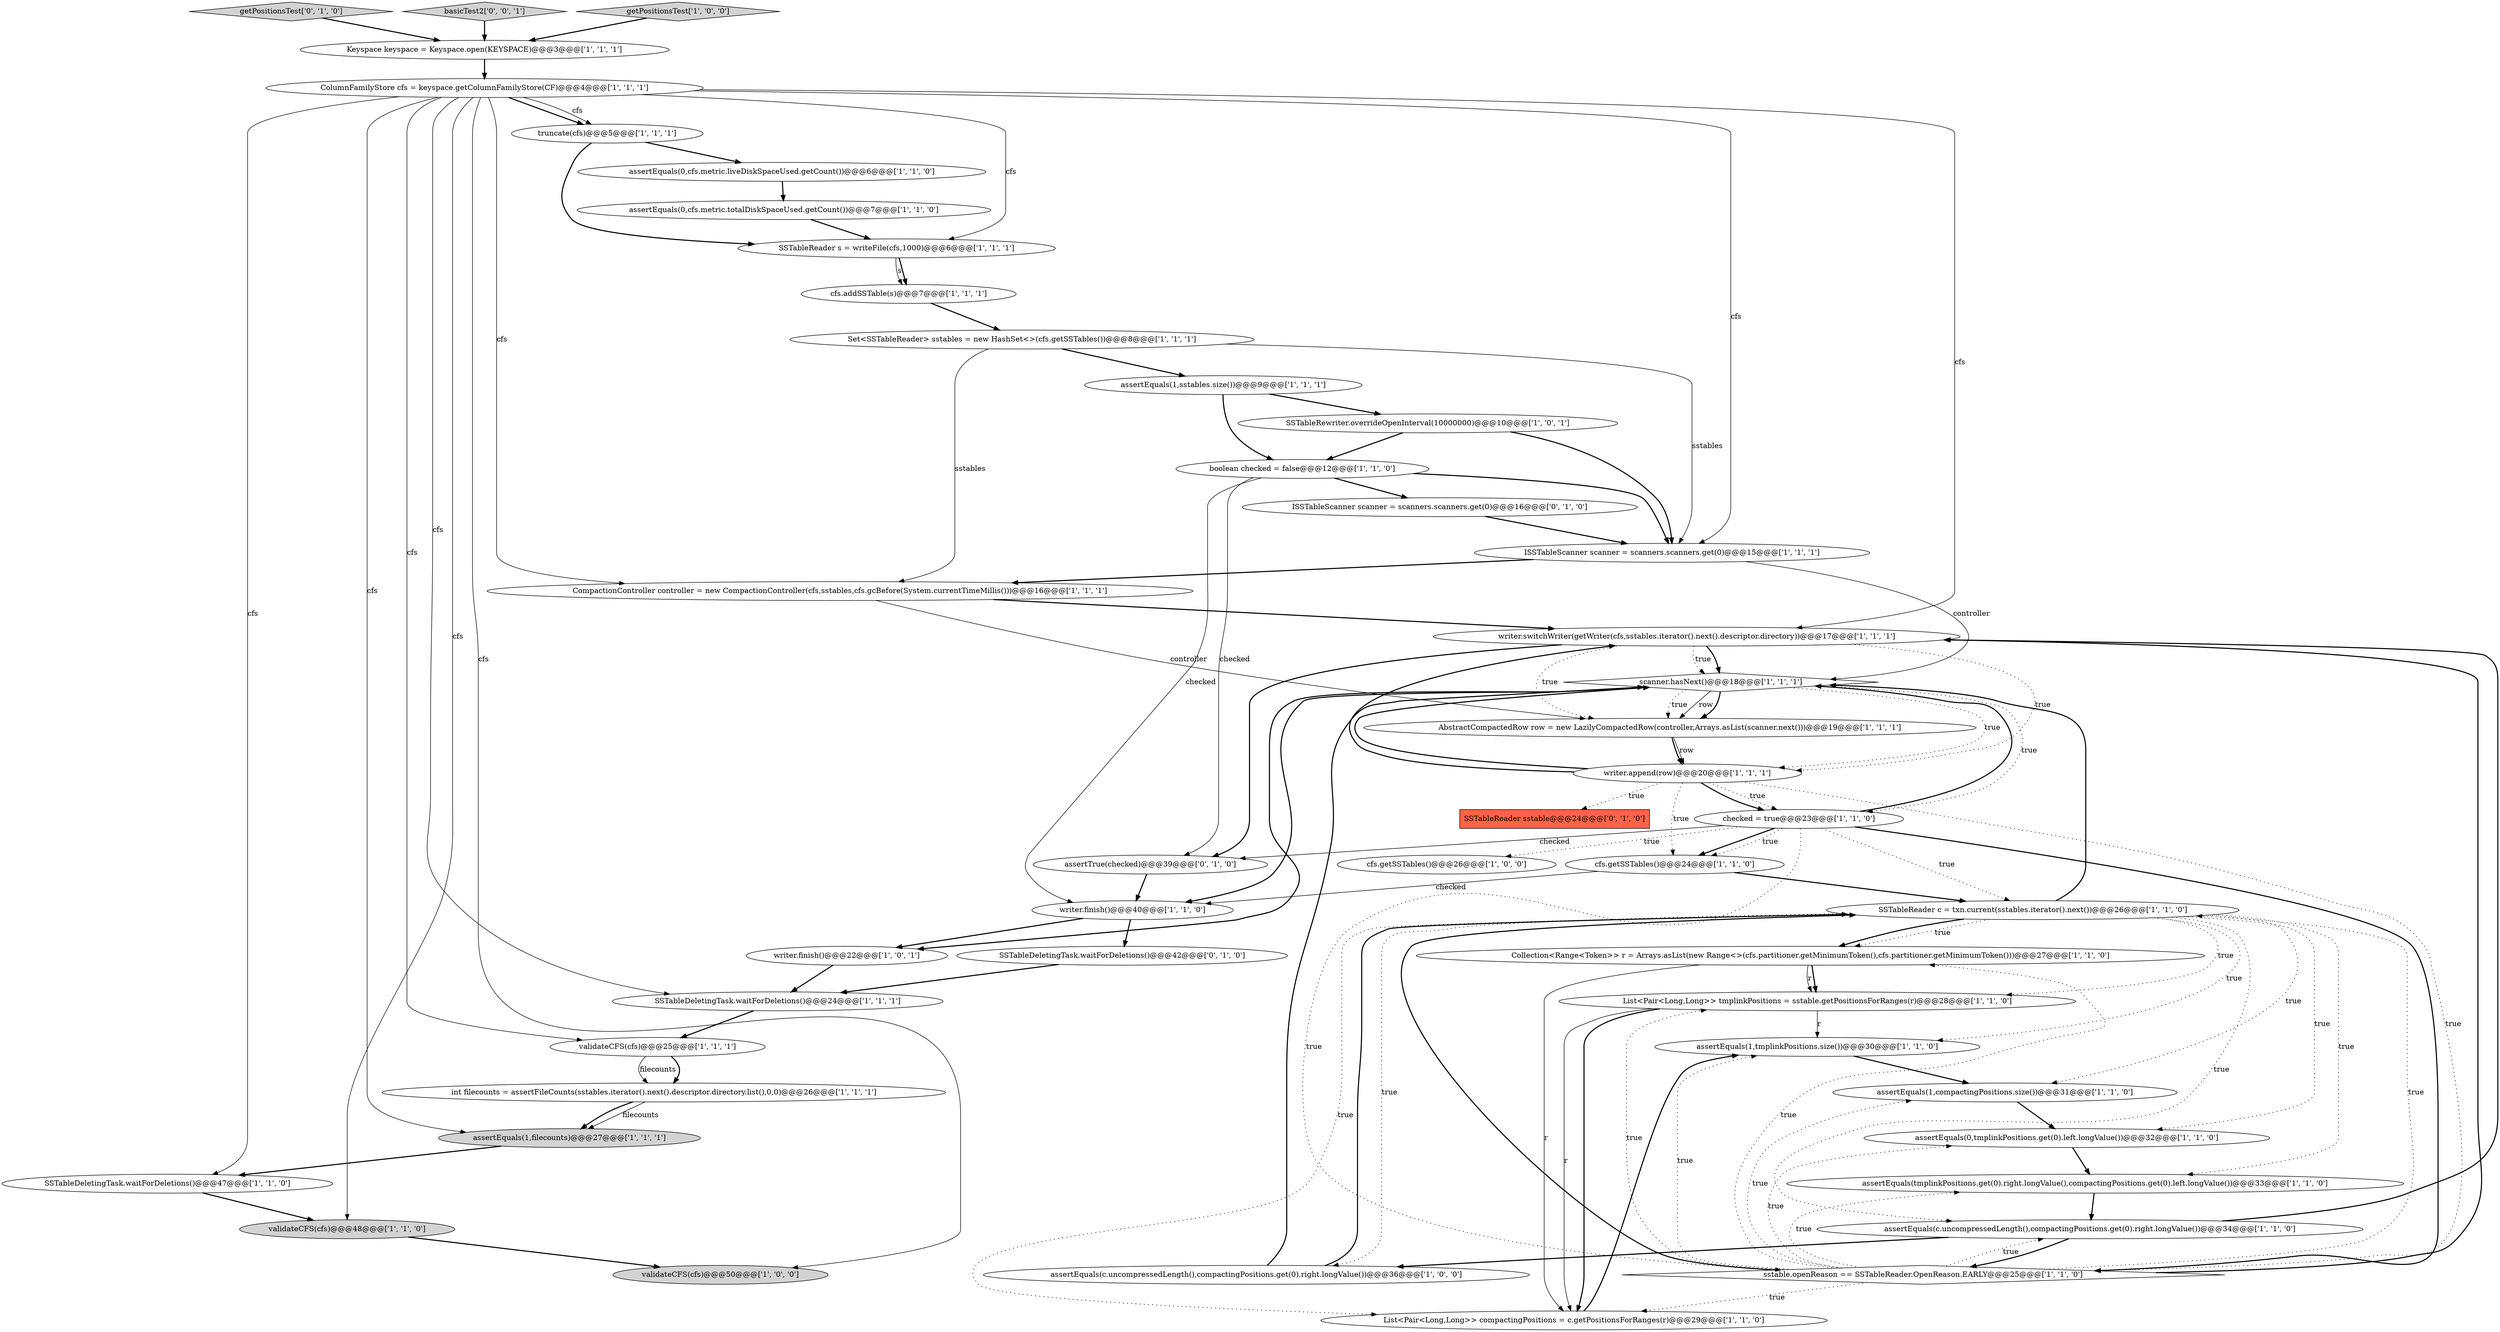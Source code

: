 digraph {
45 [style = filled, label = "getPositionsTest['0', '1', '0']", fillcolor = lightgray, shape = diamond image = "AAA0AAABBB2BBB"];
1 [style = filled, label = "validateCFS(cfs)@@@50@@@['1', '0', '0']", fillcolor = lightgray, shape = ellipse image = "AAA0AAABBB1BBB"];
7 [style = filled, label = "ColumnFamilyStore cfs = keyspace.getColumnFamilyStore(CF)@@@4@@@['1', '1', '1']", fillcolor = white, shape = ellipse image = "AAA0AAABBB1BBB"];
0 [style = filled, label = "Keyspace keyspace = Keyspace.open(KEYSPACE)@@@3@@@['1', '1', '1']", fillcolor = white, shape = ellipse image = "AAA0AAABBB1BBB"];
9 [style = filled, label = "Collection<Range<Token>> r = Arrays.asList(new Range<>(cfs.partitioner.getMinimumToken(),cfs.partitioner.getMinimumToken()))@@@27@@@['1', '1', '0']", fillcolor = white, shape = ellipse image = "AAA0AAABBB1BBB"];
20 [style = filled, label = "CompactionController controller = new CompactionController(cfs,sstables,cfs.gcBefore(System.currentTimeMillis()))@@@16@@@['1', '1', '1']", fillcolor = white, shape = ellipse image = "AAA0AAABBB1BBB"];
35 [style = filled, label = "SSTableDeletingTask.waitForDeletions()@@@47@@@['1', '1', '0']", fillcolor = white, shape = ellipse image = "AAA0AAABBB1BBB"];
34 [style = filled, label = "assertEquals(1,tmplinkPositions.size())@@@30@@@['1', '1', '0']", fillcolor = white, shape = ellipse image = "AAA0AAABBB1BBB"];
27 [style = filled, label = "assertEquals(0,cfs.metric.totalDiskSpaceUsed.getCount())@@@7@@@['1', '1', '0']", fillcolor = white, shape = ellipse image = "AAA0AAABBB1BBB"];
14 [style = filled, label = "cfs.addSSTable(s)@@@7@@@['1', '1', '1']", fillcolor = white, shape = ellipse image = "AAA0AAABBB1BBB"];
10 [style = filled, label = "assertEquals(1,compactingPositions.size())@@@31@@@['1', '1', '0']", fillcolor = white, shape = ellipse image = "AAA0AAABBB1BBB"];
43 [style = filled, label = "SSTableDeletingTask.waitForDeletions()@@@42@@@['0', '1', '0']", fillcolor = white, shape = ellipse image = "AAA0AAABBB2BBB"];
4 [style = filled, label = "writer.finish()@@@40@@@['1', '1', '0']", fillcolor = white, shape = ellipse image = "AAA0AAABBB1BBB"];
8 [style = filled, label = "assertEquals(c.uncompressedLength(),compactingPositions.get(0).right.longValue())@@@34@@@['1', '1', '0']", fillcolor = white, shape = ellipse image = "AAA0AAABBB1BBB"];
13 [style = filled, label = "Set<SSTableReader> sstables = new HashSet<>(cfs.getSSTables())@@@8@@@['1', '1', '1']", fillcolor = white, shape = ellipse image = "AAA0AAABBB1BBB"];
17 [style = filled, label = "SSTableDeletingTask.waitForDeletions()@@@24@@@['1', '1', '1']", fillcolor = white, shape = ellipse image = "AAA0AAABBB1BBB"];
22 [style = filled, label = "assertEquals(0,tmplinkPositions.get(0).left.longValue())@@@32@@@['1', '1', '0']", fillcolor = white, shape = ellipse image = "AAA0AAABBB1BBB"];
26 [style = filled, label = "ISSTableScanner scanner = scanners.scanners.get(0)@@@15@@@['1', '1', '1']", fillcolor = white, shape = ellipse image = "AAA0AAABBB1BBB"];
28 [style = filled, label = "cfs.getSSTables()@@@24@@@['1', '1', '0']", fillcolor = white, shape = ellipse image = "AAA0AAABBB1BBB"];
31 [style = filled, label = "assertEquals(0,cfs.metric.liveDiskSpaceUsed.getCount())@@@6@@@['1', '1', '0']", fillcolor = white, shape = ellipse image = "AAA0AAABBB1BBB"];
39 [style = filled, label = "boolean checked = false@@@12@@@['1', '1', '0']", fillcolor = white, shape = ellipse image = "AAA0AAABBB1BBB"];
15 [style = filled, label = "validateCFS(cfs)@@@48@@@['1', '1', '0']", fillcolor = lightgray, shape = ellipse image = "AAA0AAABBB1BBB"];
24 [style = filled, label = "scanner.hasNext()@@@18@@@['1', '1', '1']", fillcolor = white, shape = diamond image = "AAA0AAABBB1BBB"];
29 [style = filled, label = "List<Pair<Long,Long>> tmplinkPositions = sstable.getPositionsForRanges(r)@@@28@@@['1', '1', '0']", fillcolor = white, shape = ellipse image = "AAA0AAABBB1BBB"];
2 [style = filled, label = "cfs.getSSTables()@@@26@@@['1', '0', '0']", fillcolor = white, shape = ellipse image = "AAA0AAABBB1BBB"];
19 [style = filled, label = "validateCFS(cfs)@@@25@@@['1', '1', '1']", fillcolor = white, shape = ellipse image = "AAA0AAABBB1BBB"];
30 [style = filled, label = "assertEquals(1,filecounts)@@@27@@@['1', '1', '1']", fillcolor = lightgray, shape = ellipse image = "AAA0AAABBB1BBB"];
41 [style = filled, label = "ISSTableScanner scanner = scanners.scanners.get(0)@@@16@@@['0', '1', '0']", fillcolor = white, shape = ellipse image = "AAA0AAABBB2BBB"];
3 [style = filled, label = "SSTableReader s = writeFile(cfs,1000)@@@6@@@['1', '1', '1']", fillcolor = white, shape = ellipse image = "AAA0AAABBB1BBB"];
18 [style = filled, label = "assertEquals(c.uncompressedLength(),compactingPositions.get(0).right.longValue())@@@36@@@['1', '0', '0']", fillcolor = white, shape = ellipse image = "AAA0AAABBB1BBB"];
38 [style = filled, label = "checked = true@@@23@@@['1', '1', '0']", fillcolor = white, shape = ellipse image = "AAA0AAABBB1BBB"];
36 [style = filled, label = "truncate(cfs)@@@5@@@['1', '1', '1']", fillcolor = white, shape = ellipse image = "AAA0AAABBB1BBB"];
37 [style = filled, label = "writer.finish()@@@22@@@['1', '0', '1']", fillcolor = white, shape = ellipse image = "AAA0AAABBB1BBB"];
21 [style = filled, label = "writer.append(row)@@@20@@@['1', '1', '1']", fillcolor = white, shape = ellipse image = "AAA0AAABBB1BBB"];
42 [style = filled, label = "SSTableReader sstable@@@24@@@['0', '1', '0']", fillcolor = tomato, shape = box image = "AAA0AAABBB2BBB"];
5 [style = filled, label = "sstable.openReason == SSTableReader.OpenReason.EARLY@@@25@@@['1', '1', '0']", fillcolor = white, shape = diamond image = "AAA0AAABBB1BBB"];
11 [style = filled, label = "SSTableRewriter.overrideOpenInterval(10000000)@@@10@@@['1', '0', '1']", fillcolor = white, shape = ellipse image = "AAA0AAABBB1BBB"];
25 [style = filled, label = "assertEquals(tmplinkPositions.get(0).right.longValue(),compactingPositions.get(0).left.longValue())@@@33@@@['1', '1', '0']", fillcolor = white, shape = ellipse image = "AAA0AAABBB1BBB"];
40 [style = filled, label = "SSTableReader c = txn.current(sstables.iterator().next())@@@26@@@['1', '1', '0']", fillcolor = white, shape = ellipse image = "AAA0AAABBB1BBB"];
16 [style = filled, label = "List<Pair<Long,Long>> compactingPositions = c.getPositionsForRanges(r)@@@29@@@['1', '1', '0']", fillcolor = white, shape = ellipse image = "AAA0AAABBB1BBB"];
33 [style = filled, label = "assertEquals(1,sstables.size())@@@9@@@['1', '1', '1']", fillcolor = white, shape = ellipse image = "AAA0AAABBB1BBB"];
46 [style = filled, label = "basicTest2['0', '0', '1']", fillcolor = lightgray, shape = diamond image = "AAA0AAABBB3BBB"];
12 [style = filled, label = "getPositionsTest['1', '0', '0']", fillcolor = lightgray, shape = diamond image = "AAA0AAABBB1BBB"];
23 [style = filled, label = "writer.switchWriter(getWriter(cfs,sstables.iterator().next().descriptor.directory))@@@17@@@['1', '1', '1']", fillcolor = white, shape = ellipse image = "AAA0AAABBB1BBB"];
6 [style = filled, label = "AbstractCompactedRow row = new LazilyCompactedRow(controller,Arrays.asList(scanner.next()))@@@19@@@['1', '1', '1']", fillcolor = white, shape = ellipse image = "AAA0AAABBB1BBB"];
44 [style = filled, label = "assertTrue(checked)@@@39@@@['0', '1', '0']", fillcolor = white, shape = ellipse image = "AAA0AAABBB2BBB"];
32 [style = filled, label = "int filecounts = assertFileCounts(sstables.iterator().next().descriptor.directory.list(),0,0)@@@26@@@['1', '1', '1']", fillcolor = white, shape = ellipse image = "AAA0AAABBB1BBB"];
5->8 [style = dotted, label="true"];
20->23 [style = bold, label=""];
40->18 [style = dotted, label="true"];
15->1 [style = bold, label=""];
5->22 [style = dotted, label="true"];
5->40 [style = dotted, label="true"];
16->34 [style = bold, label=""];
6->21 [style = solid, label="row"];
29->34 [style = solid, label="r"];
45->0 [style = bold, label=""];
21->5 [style = dotted, label="true"];
46->0 [style = bold, label=""];
40->22 [style = dotted, label="true"];
39->41 [style = bold, label=""];
7->36 [style = bold, label=""];
6->21 [style = bold, label=""];
40->34 [style = dotted, label="true"];
37->17 [style = bold, label=""];
7->30 [style = solid, label="cfs"];
34->10 [style = bold, label=""];
23->21 [style = dotted, label="true"];
40->16 [style = dotted, label="true"];
43->17 [style = bold, label=""];
38->5 [style = dotted, label="true"];
30->35 [style = bold, label=""];
7->35 [style = solid, label="cfs"];
7->26 [style = solid, label="cfs"];
12->0 [style = bold, label=""];
38->40 [style = dotted, label="true"];
24->37 [style = bold, label=""];
38->28 [style = bold, label=""];
3->14 [style = bold, label=""];
5->10 [style = dotted, label="true"];
8->5 [style = bold, label=""];
40->29 [style = dotted, label="true"];
0->7 [style = bold, label=""];
36->3 [style = bold, label=""];
5->9 [style = dotted, label="true"];
33->11 [style = bold, label=""];
11->26 [style = bold, label=""];
38->5 [style = bold, label=""];
44->4 [style = bold, label=""];
8->23 [style = bold, label=""];
14->13 [style = bold, label=""];
7->1 [style = solid, label="cfs"];
38->2 [style = dotted, label="true"];
19->32 [style = bold, label=""];
39->4 [style = solid, label="checked"];
38->24 [style = bold, label=""];
24->6 [style = solid, label="row"];
40->9 [style = dotted, label="true"];
8->18 [style = bold, label=""];
5->34 [style = dotted, label="true"];
7->20 [style = solid, label="cfs"];
22->25 [style = bold, label=""];
38->28 [style = dotted, label="true"];
7->36 [style = solid, label="cfs"];
24->38 [style = dotted, label="true"];
35->15 [style = bold, label=""];
9->16 [style = solid, label="r"];
19->32 [style = solid, label="filecounts"];
40->8 [style = dotted, label="true"];
21->38 [style = dotted, label="true"];
23->6 [style = dotted, label="true"];
5->16 [style = dotted, label="true"];
17->19 [style = bold, label=""];
26->20 [style = bold, label=""];
24->4 [style = bold, label=""];
9->29 [style = solid, label="r"];
13->20 [style = solid, label="sstables"];
10->22 [style = bold, label=""];
41->26 [style = bold, label=""];
29->16 [style = bold, label=""];
18->40 [style = bold, label=""];
28->4 [style = solid, label="checked"];
21->38 [style = bold, label=""];
40->9 [style = bold, label=""];
9->29 [style = bold, label=""];
39->44 [style = solid, label="checked"];
24->6 [style = bold, label=""];
23->44 [style = bold, label=""];
40->24 [style = bold, label=""];
5->40 [style = bold, label=""];
21->28 [style = dotted, label="true"];
20->6 [style = solid, label="controller"];
39->26 [style = bold, label=""];
40->10 [style = dotted, label="true"];
21->42 [style = dotted, label="true"];
26->24 [style = solid, label="controller"];
7->15 [style = solid, label="cfs"];
7->3 [style = solid, label="cfs"];
7->19 [style = solid, label="cfs"];
23->24 [style = bold, label=""];
27->3 [style = bold, label=""];
7->23 [style = solid, label="cfs"];
18->24 [style = bold, label=""];
3->14 [style = solid, label="s"];
11->39 [style = bold, label=""];
23->24 [style = dotted, label="true"];
13->33 [style = bold, label=""];
40->25 [style = dotted, label="true"];
29->16 [style = solid, label="r"];
21->24 [style = bold, label=""];
24->21 [style = dotted, label="true"];
4->37 [style = bold, label=""];
7->17 [style = solid, label="cfs"];
33->39 [style = bold, label=""];
36->31 [style = bold, label=""];
5->23 [style = bold, label=""];
38->44 [style = solid, label="checked"];
32->30 [style = solid, label="filecounts"];
4->43 [style = bold, label=""];
25->8 [style = bold, label=""];
32->30 [style = bold, label=""];
28->40 [style = bold, label=""];
5->25 [style = dotted, label="true"];
21->23 [style = bold, label=""];
13->26 [style = solid, label="sstables"];
31->27 [style = bold, label=""];
5->29 [style = dotted, label="true"];
24->6 [style = dotted, label="true"];
}
